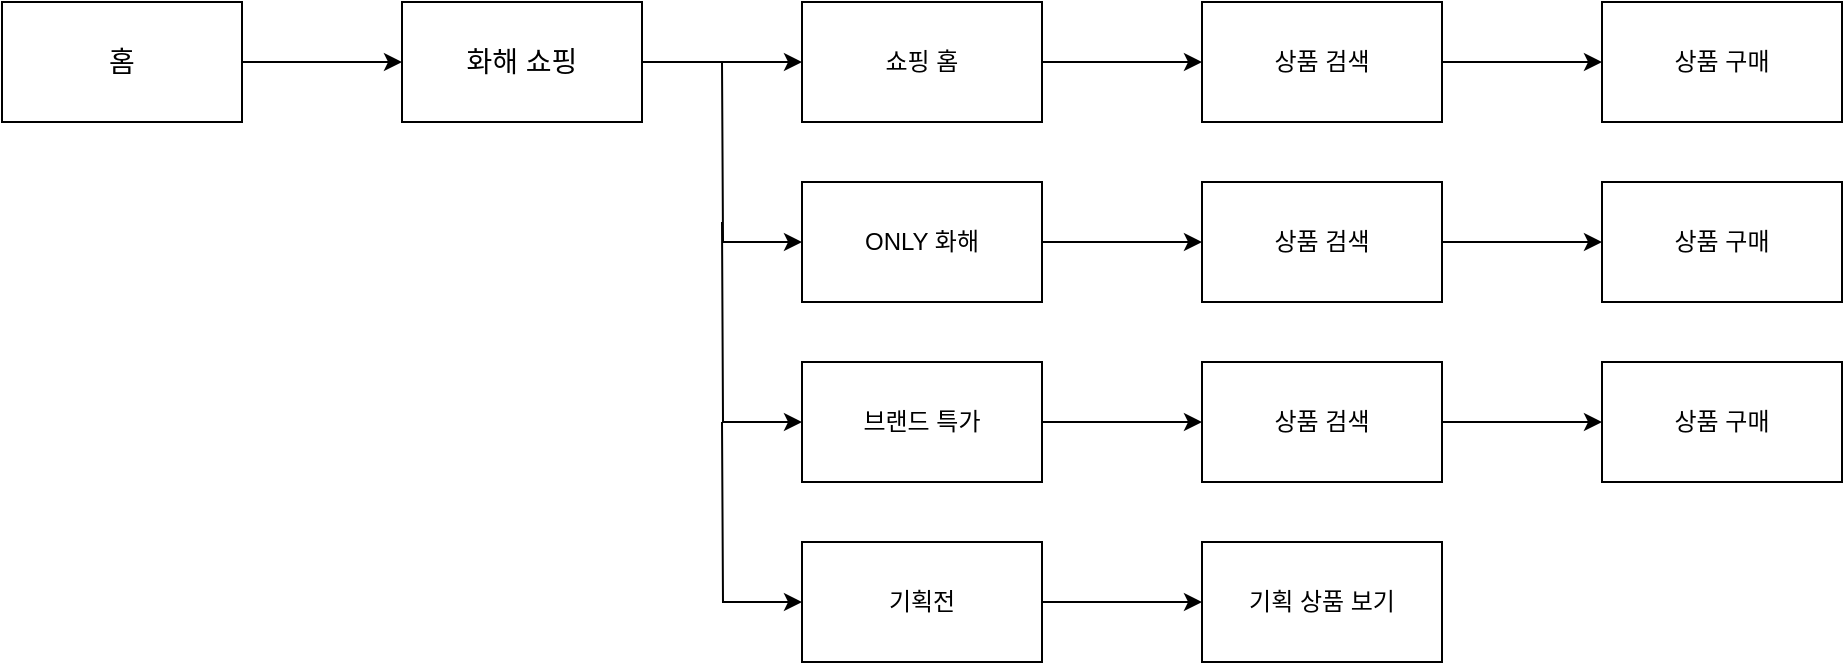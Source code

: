 <mxfile version="15.7.4" type="device"><diagram id="QsKylTnXknrHmGjkR24O" name="Page-1"><mxGraphModel dx="1422" dy="762" grid="1" gridSize="10" guides="1" tooltips="1" connect="1" arrows="1" fold="1" page="1" pageScale="1" pageWidth="1169" pageHeight="827" math="0" shadow="0"><root><mxCell id="0"/><mxCell id="1" parent="0"/><mxCell id="G-G_ZvWO544w_3gAuJoK-3" value="" style="edgeStyle=orthogonalEdgeStyle;rounded=0;orthogonalLoop=1;jettySize=auto;html=1;" edge="1" parent="1" source="G-G_ZvWO544w_3gAuJoK-1" target="G-G_ZvWO544w_3gAuJoK-2"><mxGeometry relative="1" as="geometry"/></mxCell><mxCell id="G-G_ZvWO544w_3gAuJoK-1" value="&lt;font style=&quot;font-size: 14px&quot;&gt;홈&lt;/font&gt;" style="rounded=0;whiteSpace=wrap;html=1;" vertex="1" parent="1"><mxGeometry x="40" y="40" width="120" height="60" as="geometry"/></mxCell><mxCell id="G-G_ZvWO544w_3gAuJoK-5" value="" style="endArrow=classic;html=1;fontFamily=Helvetica;fontSize=11;fontColor=rgba(0, 0, 0, 1);align=center;strokeColor=rgba(0, 0, 0, 1);edgeStyle=orthogonalEdgeStyle;" edge="1" parent="1" source="G-G_ZvWO544w_3gAuJoK-2" target="G-G_ZvWO544w_3gAuJoK-4"><mxGeometry relative="1" as="geometry"><Array as="points"><mxPoint x="400" y="70"/><mxPoint x="400" y="70"/></Array></mxGeometry></mxCell><mxCell id="G-G_ZvWO544w_3gAuJoK-2" value="&lt;font style=&quot;font-size: 14px&quot;&gt;화해 쇼핑&lt;/font&gt;" style="rounded=0;whiteSpace=wrap;html=1;" vertex="1" parent="1"><mxGeometry x="240" y="40" width="120" height="60" as="geometry"/></mxCell><mxCell id="G-G_ZvWO544w_3gAuJoK-18" value="" style="edgeStyle=orthogonalEdgeStyle;rounded=0;orthogonalLoop=1;jettySize=auto;html=1;fontSize=14;startArrow=none;startFill=0;endArrow=classic;endFill=1;" edge="1" parent="1" source="G-G_ZvWO544w_3gAuJoK-4" target="G-G_ZvWO544w_3gAuJoK-17"><mxGeometry relative="1" as="geometry"/></mxCell><mxCell id="G-G_ZvWO544w_3gAuJoK-4" value="쇼핑 홈" style="whiteSpace=wrap;html=1;rounded=0;" vertex="1" parent="1"><mxGeometry x="440" y="40" width="120" height="60" as="geometry"/></mxCell><mxCell id="G-G_ZvWO544w_3gAuJoK-8" style="edgeStyle=orthogonalEdgeStyle;rounded=0;orthogonalLoop=1;jettySize=auto;html=1;exitX=0;exitY=0.5;exitDx=0;exitDy=0;startArrow=classic;startFill=1;endArrow=none;endFill=0;" edge="1" parent="1" source="G-G_ZvWO544w_3gAuJoK-7"><mxGeometry relative="1" as="geometry"><mxPoint x="400" y="70" as="targetPoint"/></mxGeometry></mxCell><mxCell id="G-G_ZvWO544w_3gAuJoK-20" value="" style="edgeStyle=orthogonalEdgeStyle;rounded=0;orthogonalLoop=1;jettySize=auto;html=1;fontSize=14;startArrow=none;startFill=0;endArrow=classic;endFill=1;" edge="1" parent="1" source="G-G_ZvWO544w_3gAuJoK-7" target="G-G_ZvWO544w_3gAuJoK-19"><mxGeometry relative="1" as="geometry"/></mxCell><mxCell id="G-G_ZvWO544w_3gAuJoK-7" value="ONLY 화해" style="whiteSpace=wrap;html=1;rounded=0;" vertex="1" parent="1"><mxGeometry x="440" y="130" width="120" height="60" as="geometry"/></mxCell><mxCell id="G-G_ZvWO544w_3gAuJoK-13" style="edgeStyle=orthogonalEdgeStyle;rounded=0;orthogonalLoop=1;jettySize=auto;html=1;startArrow=classic;startFill=1;endArrow=none;endFill=0;" edge="1" parent="1" source="G-G_ZvWO544w_3gAuJoK-11"><mxGeometry relative="1" as="geometry"><mxPoint x="400" y="150" as="targetPoint"/></mxGeometry></mxCell><mxCell id="G-G_ZvWO544w_3gAuJoK-22" value="" style="edgeStyle=orthogonalEdgeStyle;rounded=0;orthogonalLoop=1;jettySize=auto;html=1;fontSize=14;startArrow=none;startFill=0;endArrow=classic;endFill=1;" edge="1" parent="1" source="G-G_ZvWO544w_3gAuJoK-11" target="G-G_ZvWO544w_3gAuJoK-21"><mxGeometry relative="1" as="geometry"/></mxCell><mxCell id="G-G_ZvWO544w_3gAuJoK-11" value="브랜드 특가" style="whiteSpace=wrap;html=1;rounded=0;" vertex="1" parent="1"><mxGeometry x="440" y="220" width="120" height="60" as="geometry"/></mxCell><mxCell id="G-G_ZvWO544w_3gAuJoK-14" style="edgeStyle=orthogonalEdgeStyle;rounded=0;orthogonalLoop=1;jettySize=auto;html=1;startArrow=classic;startFill=1;endArrow=none;endFill=0;" edge="1" parent="1" source="G-G_ZvWO544w_3gAuJoK-12"><mxGeometry relative="1" as="geometry"><mxPoint x="400" y="250" as="targetPoint"/></mxGeometry></mxCell><mxCell id="G-G_ZvWO544w_3gAuJoK-24" value="" style="edgeStyle=orthogonalEdgeStyle;rounded=0;orthogonalLoop=1;jettySize=auto;html=1;fontSize=14;startArrow=none;startFill=0;endArrow=classic;endFill=1;" edge="1" parent="1" source="G-G_ZvWO544w_3gAuJoK-12" target="G-G_ZvWO544w_3gAuJoK-23"><mxGeometry relative="1" as="geometry"/></mxCell><mxCell id="G-G_ZvWO544w_3gAuJoK-12" value="기획전" style="whiteSpace=wrap;html=1;rounded=0;" vertex="1" parent="1"><mxGeometry x="440" y="310" width="120" height="60" as="geometry"/></mxCell><mxCell id="G-G_ZvWO544w_3gAuJoK-26" value="" style="edgeStyle=orthogonalEdgeStyle;rounded=0;orthogonalLoop=1;jettySize=auto;html=1;fontSize=14;startArrow=none;startFill=0;endArrow=classic;endFill=1;" edge="1" parent="1" source="G-G_ZvWO544w_3gAuJoK-17" target="G-G_ZvWO544w_3gAuJoK-25"><mxGeometry relative="1" as="geometry"/></mxCell><mxCell id="G-G_ZvWO544w_3gAuJoK-17" value="상품 검색" style="whiteSpace=wrap;html=1;rounded=0;" vertex="1" parent="1"><mxGeometry x="640" y="40" width="120" height="60" as="geometry"/></mxCell><mxCell id="G-G_ZvWO544w_3gAuJoK-28" value="" style="edgeStyle=orthogonalEdgeStyle;rounded=0;orthogonalLoop=1;jettySize=auto;html=1;fontSize=14;startArrow=none;startFill=0;endArrow=classic;endFill=1;" edge="1" parent="1" source="G-G_ZvWO544w_3gAuJoK-19" target="G-G_ZvWO544w_3gAuJoK-27"><mxGeometry relative="1" as="geometry"/></mxCell><mxCell id="G-G_ZvWO544w_3gAuJoK-19" value="&lt;span&gt;상품 검색&lt;/span&gt;" style="whiteSpace=wrap;html=1;rounded=0;" vertex="1" parent="1"><mxGeometry x="640" y="130" width="120" height="60" as="geometry"/></mxCell><mxCell id="G-G_ZvWO544w_3gAuJoK-30" value="" style="edgeStyle=orthogonalEdgeStyle;rounded=0;orthogonalLoop=1;jettySize=auto;html=1;fontSize=14;startArrow=none;startFill=0;endArrow=classic;endFill=1;" edge="1" parent="1" source="G-G_ZvWO544w_3gAuJoK-21" target="G-G_ZvWO544w_3gAuJoK-29"><mxGeometry relative="1" as="geometry"/></mxCell><mxCell id="G-G_ZvWO544w_3gAuJoK-21" value="&lt;span&gt;상품 검색&lt;/span&gt;" style="whiteSpace=wrap;html=1;rounded=0;" vertex="1" parent="1"><mxGeometry x="640" y="220" width="120" height="60" as="geometry"/></mxCell><mxCell id="G-G_ZvWO544w_3gAuJoK-23" value="기획 상품 보기" style="whiteSpace=wrap;html=1;rounded=0;" vertex="1" parent="1"><mxGeometry x="640" y="310" width="120" height="60" as="geometry"/></mxCell><mxCell id="G-G_ZvWO544w_3gAuJoK-25" value="상품 구매" style="whiteSpace=wrap;html=1;rounded=0;" vertex="1" parent="1"><mxGeometry x="840" y="40" width="120" height="60" as="geometry"/></mxCell><mxCell id="G-G_ZvWO544w_3gAuJoK-27" value="&lt;span&gt;상품 구매&lt;/span&gt;" style="whiteSpace=wrap;html=1;rounded=0;" vertex="1" parent="1"><mxGeometry x="840" y="130" width="120" height="60" as="geometry"/></mxCell><mxCell id="G-G_ZvWO544w_3gAuJoK-29" value="&lt;span&gt;상품 구매&lt;/span&gt;" style="whiteSpace=wrap;html=1;rounded=0;" vertex="1" parent="1"><mxGeometry x="840" y="220" width="120" height="60" as="geometry"/></mxCell></root></mxGraphModel></diagram></mxfile>
